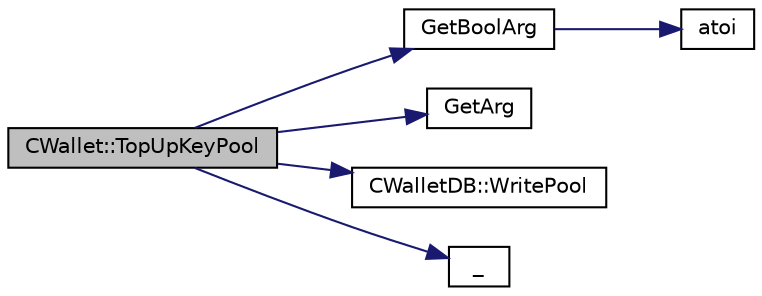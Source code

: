 digraph "CWallet::TopUpKeyPool"
{
  edge [fontname="Helvetica",fontsize="10",labelfontname="Helvetica",labelfontsize="10"];
  node [fontname="Helvetica",fontsize="10",shape=record];
  rankdir="LR";
  Node3671 [label="CWallet::TopUpKeyPool",height=0.2,width=0.4,color="black", fillcolor="grey75", style="filled", fontcolor="black"];
  Node3671 -> Node3672 [color="midnightblue",fontsize="10",style="solid",fontname="Helvetica"];
  Node3672 [label="GetBoolArg",height=0.2,width=0.4,color="black", fillcolor="white", style="filled",URL="$df/d2d/util_8cpp.html#a64d956f1dda7f9a80ab5d594532b906d",tooltip="Return boolean argument or default value. "];
  Node3672 -> Node3673 [color="midnightblue",fontsize="10",style="solid",fontname="Helvetica"];
  Node3673 [label="atoi",height=0.2,width=0.4,color="black", fillcolor="white", style="filled",URL="$d8/d3c/util_8h.html#aa5ce96ec36f4413f820cec9c1831c070"];
  Node3671 -> Node3674 [color="midnightblue",fontsize="10",style="solid",fontname="Helvetica"];
  Node3674 [label="GetArg",height=0.2,width=0.4,color="black", fillcolor="white", style="filled",URL="$df/d2d/util_8cpp.html#a24f685720bf40370e5bd2a192ad50cd8",tooltip="Return string argument or default value. "];
  Node3671 -> Node3675 [color="midnightblue",fontsize="10",style="solid",fontname="Helvetica"];
  Node3675 [label="CWalletDB::WritePool",height=0.2,width=0.4,color="black", fillcolor="white", style="filled",URL="$d4/d90/class_c_wallet_d_b.html#ad43630ad28a68c3e8b1a633f09aa0964"];
  Node3671 -> Node3676 [color="midnightblue",fontsize="10",style="solid",fontname="Helvetica"];
  Node3676 [label="_",height=0.2,width=0.4,color="black", fillcolor="white", style="filled",URL="$d9/d6d/ui__interface_8h.html#aad133bb6103b53cebf03fd01e2f11ba1",tooltip="Translation function: Call Translate signal on UI interface, which returns a boost::optional result..."];
}
